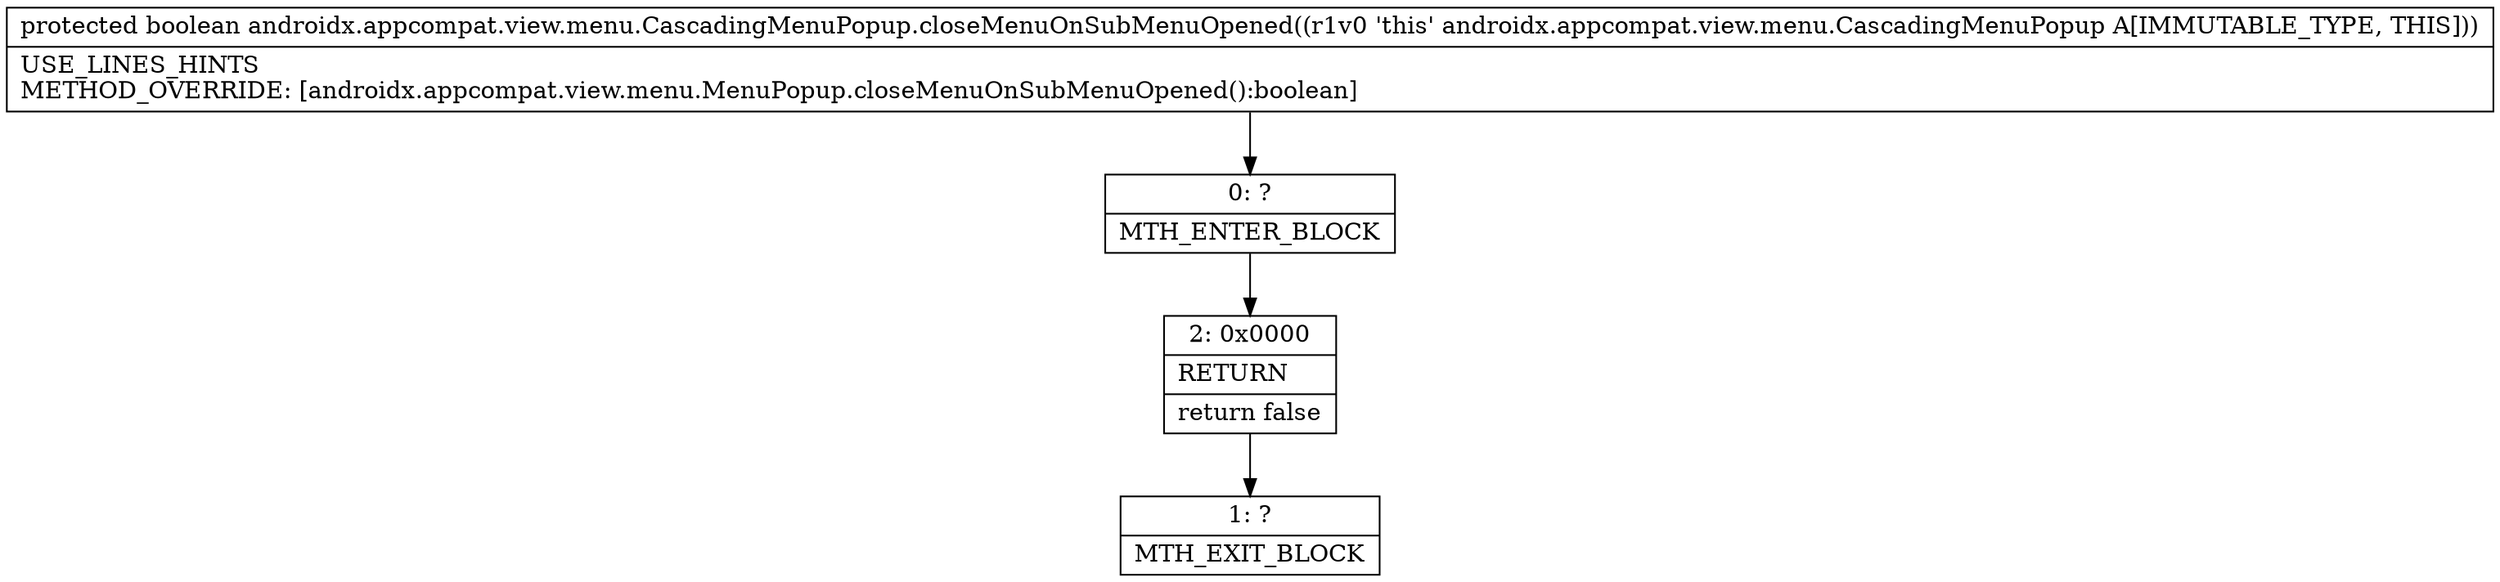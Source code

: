 digraph "CFG forandroidx.appcompat.view.menu.CascadingMenuPopup.closeMenuOnSubMenuOpened()Z" {
Node_0 [shape=record,label="{0\:\ ?|MTH_ENTER_BLOCK\l}"];
Node_2 [shape=record,label="{2\:\ 0x0000|RETURN\l|return false\l}"];
Node_1 [shape=record,label="{1\:\ ?|MTH_EXIT_BLOCK\l}"];
MethodNode[shape=record,label="{protected boolean androidx.appcompat.view.menu.CascadingMenuPopup.closeMenuOnSubMenuOpened((r1v0 'this' androidx.appcompat.view.menu.CascadingMenuPopup A[IMMUTABLE_TYPE, THIS]))  | USE_LINES_HINTS\lMETHOD_OVERRIDE: [androidx.appcompat.view.menu.MenuPopup.closeMenuOnSubMenuOpened():boolean]\l}"];
MethodNode -> Node_0;Node_0 -> Node_2;
Node_2 -> Node_1;
}


